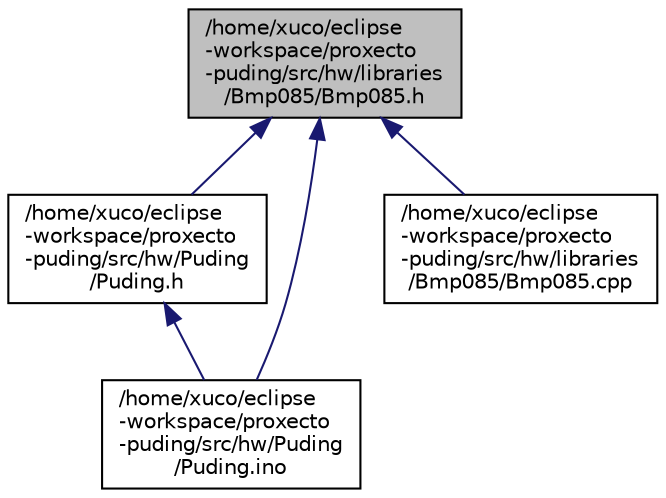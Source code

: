 digraph "/home/xuco/eclipse-workspace/proxecto-puding/src/hw/libraries/Bmp085/Bmp085.h"
{
  edge [fontname="Helvetica",fontsize="10",labelfontname="Helvetica",labelfontsize="10"];
  node [fontname="Helvetica",fontsize="10",shape=record];
  Node3 [label="/home/xuco/eclipse\l-workspace/proxecto\l-puding/src/hw/libraries\l/Bmp085/Bmp085.h",height=0.2,width=0.4,color="black", fillcolor="grey75", style="filled", fontcolor="black"];
  Node3 -> Node4 [dir="back",color="midnightblue",fontsize="10",style="solid",fontname="Helvetica"];
  Node4 [label="/home/xuco/eclipse\l-workspace/proxecto\l-puding/src/hw/Puding\l/Puding.h",height=0.2,width=0.4,color="black", fillcolor="white", style="filled",URL="$Puding_8h.html",tooltip="Main file interface. "];
  Node4 -> Node5 [dir="back",color="midnightblue",fontsize="10",style="solid",fontname="Helvetica"];
  Node5 [label="/home/xuco/eclipse\l-workspace/proxecto\l-puding/src/hw/Puding\l/Puding.ino",height=0.2,width=0.4,color="black", fillcolor="white", style="filled",URL="$Puding_8ino.html",tooltip="Main file. "];
  Node3 -> Node5 [dir="back",color="midnightblue",fontsize="10",style="solid",fontname="Helvetica"];
  Node3 -> Node6 [dir="back",color="midnightblue",fontsize="10",style="solid",fontname="Helvetica"];
  Node6 [label="/home/xuco/eclipse\l-workspace/proxecto\l-puding/src/hw/libraries\l/Bmp085/Bmp085.cpp",height=0.2,width=0.4,color="black", fillcolor="white", style="filled",URL="$Bmp085_8cpp.html",tooltip="BOSH BMP085 pressure sensor control interface implementation. "];
}
